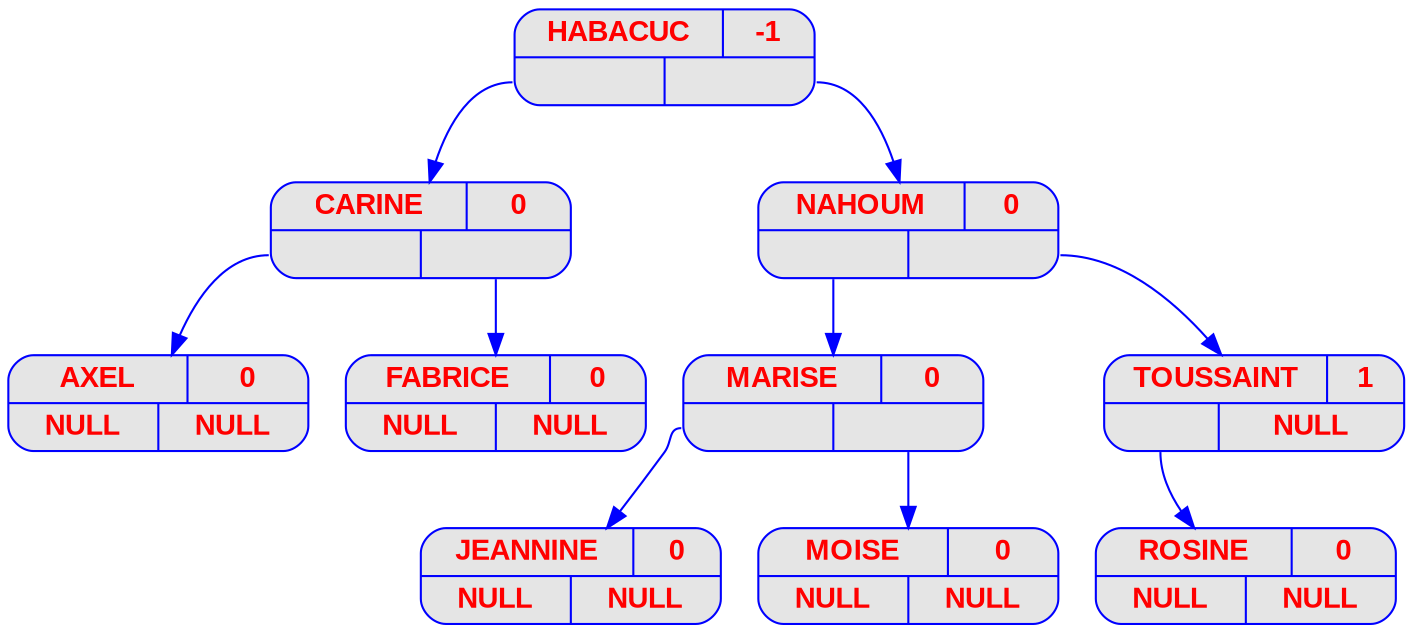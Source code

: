 digraph  {
	node [
		fontname  = "Arial bold" 
		fontsize  = "14"
		fontcolor = "red"
		style     = "rounded, filled"
		shape     = "record"
		fillcolor = "grey90"
		color     = "blue"
		width     = "2"
	]

	edge [
		color     = "blue"
	]

	HABACUC
 [label = "{{<c> HABACUC
 | <b> -1}| { <g> | <d>}}"];
	HABACUC
:g -> CARINE
;
	CARINE
 [label = "{{<c> CARINE
 | <b> 0}| { <g> | <d>}}"];
	CARINE
:g -> AXEL
;
	AXEL
 [label = "{{<c> AXEL
 | <b> 0}| { <g> | <d>}}"];
	AXEL
 [label = "{{<c> AXEL
 | <b> 0}| { <g> NULL | <d> NULL}}"];
	CARINE
:d -> FABRICE
;
	FABRICE
 [label = "{{<c> FABRICE
 | <b> 0}| { <g> | <d>}}"];
	FABRICE
 [label = "{{<c> FABRICE
 | <b> 0}| { <g> NULL | <d> NULL}}"];
	HABACUC
:d -> NAHOUM
;
	NAHOUM
 [label = "{{<c> NAHOUM
 | <b> 0}| { <g> | <d>}}"];
	NAHOUM
:g -> MARISE
;
	MARISE
 [label = "{{<c> MARISE
 | <b> 0}| { <g> | <d>}}"];
	MARISE
:g -> JEANNINE
;
	JEANNINE
 [label = "{{<c> JEANNINE
 | <b> 0}| { <g> | <d>}}"];
	JEANNINE
 [label = "{{<c> JEANNINE
 | <b> 0}| { <g> NULL | <d> NULL}}"];
	MARISE
:d -> MOISE
;
	MOISE
 [label = "{{<c> MOISE
 | <b> 0}| { <g> | <d>}}"];
	MOISE
 [label = "{{<c> MOISE
 | <b> 0}| { <g> NULL | <d> NULL}}"];
	NAHOUM
:d -> TOUSSAINT
;
	TOUSSAINT
 [label = "{{<c> TOUSSAINT
 | <b> 1}| { <g> | <d>}}"];
	TOUSSAINT
 [label = "{{<c> TOUSSAINT
 | <b> 1}| { <g> | <d> NULL}}"];
	TOUSSAINT
:g -> ROSINE
;
	ROSINE
 [label = "{{<c> ROSINE
 | <b> 0}| { <g> | <d>}}"];
	ROSINE
 [label = "{{<c> ROSINE
 | <b> 0}| { <g> NULL | <d> NULL}}"];
}
